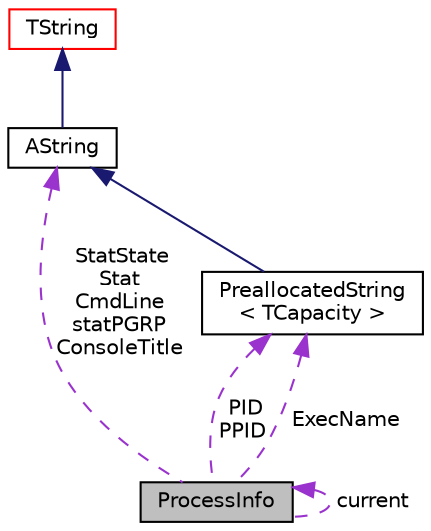 digraph "ProcessInfo"
{
  edge [fontname="Helvetica",fontsize="10",labelfontname="Helvetica",labelfontsize="10"];
  node [fontname="Helvetica",fontsize="10",shape=record];
  Node1 [label="ProcessInfo",height=0.2,width=0.4,color="black", fillcolor="grey75", style="filled", fontcolor="black"];
  Node2 [label="PreallocatedString\l\< TCapacity \>",height=0.2,width=0.4,color="black", fillcolor="white", style="filled",URL="$classaworx_1_1lib_1_1strings_1_1PreallocatedString.html"];
  Node1 -> Node1 [dir="back",color="darkorchid3",fontsize="10",style="dashed",label=" current" ,fontname="Helvetica"];
  Node2 -> Node1 [dir="back",color="darkorchid3",fontsize="10",style="dashed",label=" PID\nPPID" ,fontname="Helvetica"];
  Node2 -> Node1 [dir="back",color="darkorchid3",fontsize="10",style="dashed",label=" ExecName" ,fontname="Helvetica"];
  Node3 -> Node1 [dir="back",color="darkorchid3",fontsize="10",style="dashed",label=" StatState\nStat\nCmdLine\nstatPGRP\nConsoleTitle" ,fontname="Helvetica"];
  Node3 -> Node2 [dir="back",color="midnightblue",fontsize="10",style="solid",fontname="Helvetica"];
  Node4 -> Node3 [dir="back",color="midnightblue",fontsize="10",style="solid",fontname="Helvetica"];
  Node3 [label="AString",height=0.2,width=0.4,color="black", fillcolor="white", style="filled",URL="$classaworx_1_1lib_1_1strings_1_1AString.html"];
  Node4 [label="TString",height=0.2,width=0.4,color="red", fillcolor="white", style="filled",URL="$classaworx_1_1lib_1_1strings_1_1TString.html"];
}

